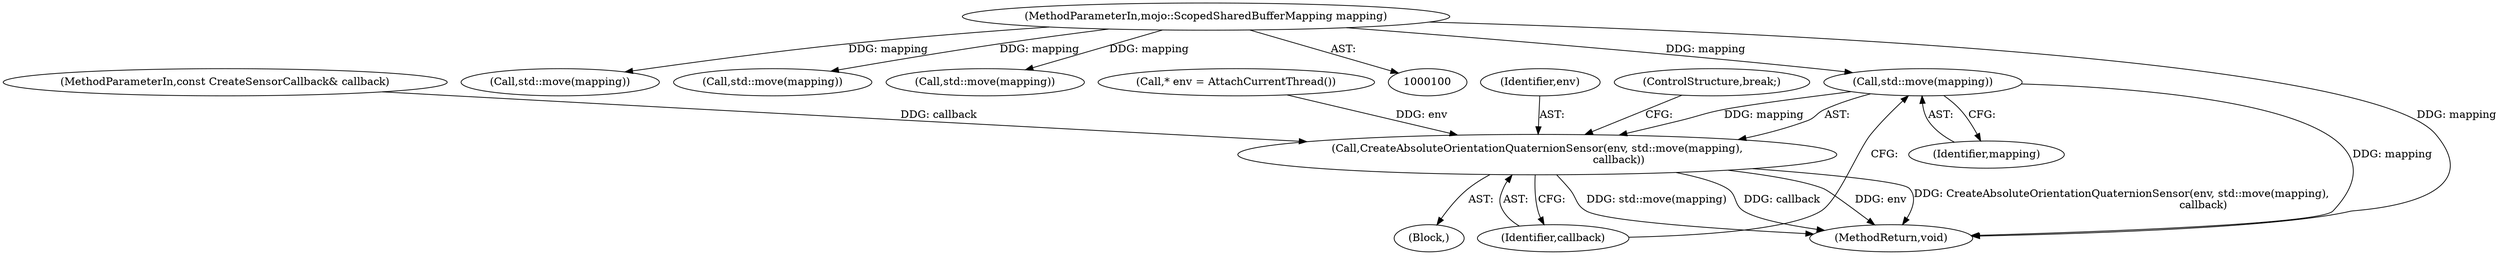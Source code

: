 digraph "1_Chrome_c0c8978849ac57e4ecd613ddc8ff7852a2054734_18@API" {
"1000122" [label="(Call,std::move(mapping))"];
"1000102" [label="(MethodParameterIn,mojo::ScopedSharedBufferMapping mapping)"];
"1000120" [label="(Call,CreateAbsoluteOrientationQuaternionSensor(env, std::move(mapping),\n                                                callback))"];
"1000115" [label="(Call,std::move(mapping))"];
"1000124" [label="(Identifier,callback)"];
"1000129" [label="(Call,std::move(mapping))"];
"1000121" [label="(Identifier,env)"];
"1000111" [label="(Block,)"];
"1000125" [label="(ControlStructure,break;)"];
"1000120" [label="(Call,CreateAbsoluteOrientationQuaternionSensor(env, std::move(mapping),\n                                                callback))"];
"1000103" [label="(MethodParameterIn,const CreateSensorCallback& callback)"];
"1000122" [label="(Call,std::move(mapping))"];
"1000161" [label="(Call,std::move(mapping))"];
"1000106" [label="(Call,* env = AttachCurrentThread())"];
"1000102" [label="(MethodParameterIn,mojo::ScopedSharedBufferMapping mapping)"];
"1000123" [label="(Identifier,mapping)"];
"1000169" [label="(MethodReturn,void)"];
"1000122" -> "1000120"  [label="AST: "];
"1000122" -> "1000123"  [label="CFG: "];
"1000123" -> "1000122"  [label="AST: "];
"1000124" -> "1000122"  [label="CFG: "];
"1000122" -> "1000169"  [label="DDG: mapping"];
"1000122" -> "1000120"  [label="DDG: mapping"];
"1000102" -> "1000122"  [label="DDG: mapping"];
"1000102" -> "1000100"  [label="AST: "];
"1000102" -> "1000169"  [label="DDG: mapping"];
"1000102" -> "1000115"  [label="DDG: mapping"];
"1000102" -> "1000129"  [label="DDG: mapping"];
"1000102" -> "1000161"  [label="DDG: mapping"];
"1000120" -> "1000111"  [label="AST: "];
"1000120" -> "1000124"  [label="CFG: "];
"1000121" -> "1000120"  [label="AST: "];
"1000124" -> "1000120"  [label="AST: "];
"1000125" -> "1000120"  [label="CFG: "];
"1000120" -> "1000169"  [label="DDG: env"];
"1000120" -> "1000169"  [label="DDG: CreateAbsoluteOrientationQuaternionSensor(env, std::move(mapping),\n                                                callback)"];
"1000120" -> "1000169"  [label="DDG: std::move(mapping)"];
"1000120" -> "1000169"  [label="DDG: callback"];
"1000106" -> "1000120"  [label="DDG: env"];
"1000103" -> "1000120"  [label="DDG: callback"];
}

